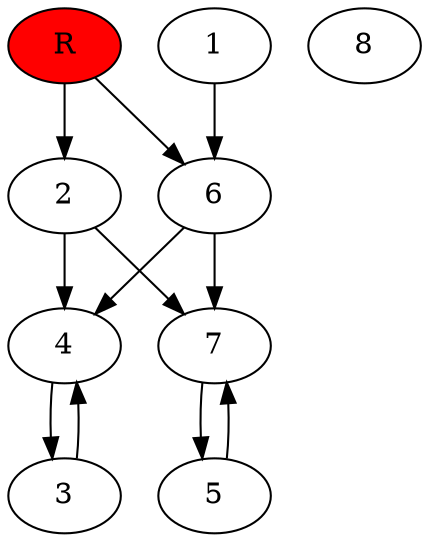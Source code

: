 digraph prb24484 {
	1
	2
	3
	4
	5
	6
	7
	8
	R [fillcolor="#ff0000" style=filled]
	1 -> 6
	2 -> 4
	2 -> 7
	3 -> 4
	4 -> 3
	5 -> 7
	6 -> 4
	6 -> 7
	7 -> 5
	R -> 2
	R -> 6
}
